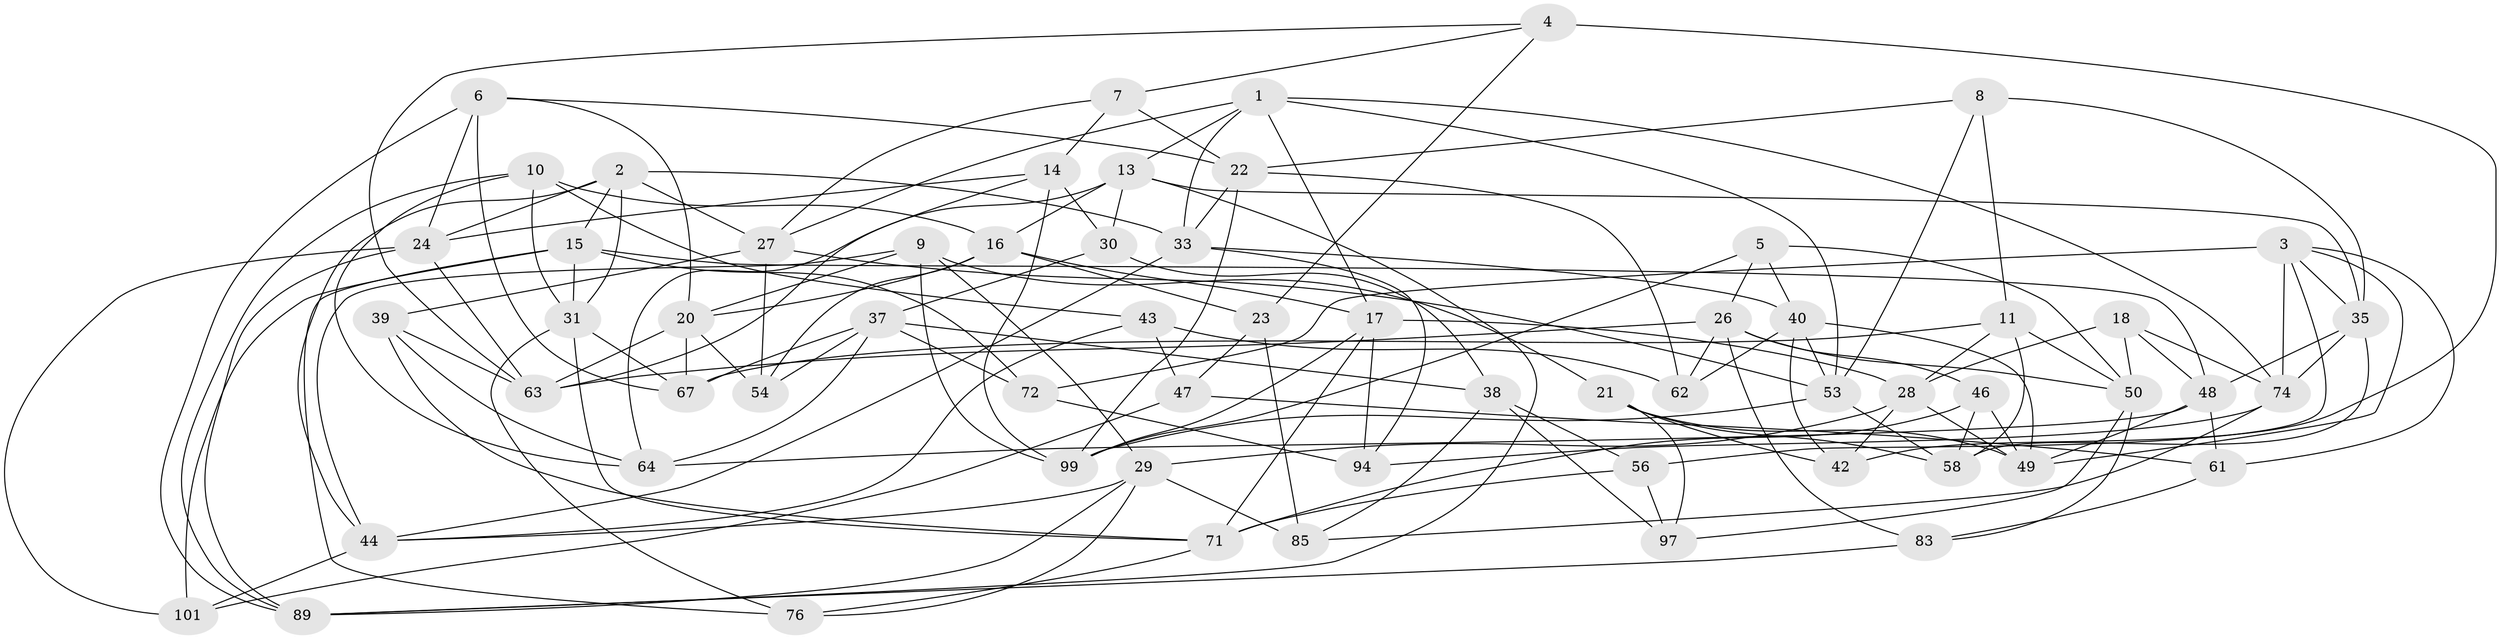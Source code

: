 // Generated by graph-tools (version 1.1) at 2025/52/02/27/25 19:52:30]
// undirected, 62 vertices, 158 edges
graph export_dot {
graph [start="1"]
  node [color=gray90,style=filled];
  1 [super="+34"];
  2 [super="+87"];
  3 [super="+12"];
  4;
  5;
  6 [super="+93"];
  7;
  8;
  9 [super="+91"];
  10 [super="+19"];
  11 [super="+98"];
  13 [super="+51"];
  14 [super="+90"];
  15 [super="+52"];
  16 [super="+25"];
  17 [super="+77"];
  18;
  20 [super="+82"];
  21 [super="+73"];
  22 [super="+55"];
  23;
  24 [super="+41"];
  26 [super="+88"];
  27 [super="+100"];
  28 [super="+57"];
  29 [super="+92"];
  30 [super="+32"];
  31 [super="+78"];
  33 [super="+45"];
  35 [super="+36"];
  37 [super="+75"];
  38 [super="+60"];
  39;
  40 [super="+66"];
  42;
  43;
  44 [super="+65"];
  46;
  47;
  48 [super="+59"];
  49 [super="+84"];
  50 [super="+69"];
  53 [super="+68"];
  54;
  56;
  58 [super="+79"];
  61;
  62;
  63 [super="+70"];
  64 [super="+80"];
  67 [super="+86"];
  71 [super="+81"];
  72;
  74 [super="+96"];
  76;
  83;
  85;
  89 [super="+95"];
  94;
  97;
  99 [super="+102"];
  101;
  1 -- 27;
  1 -- 13;
  1 -- 53;
  1 -- 74;
  1 -- 17;
  1 -- 33;
  2 -- 44;
  2 -- 24;
  2 -- 33;
  2 -- 27;
  2 -- 15;
  2 -- 31;
  3 -- 72;
  3 -- 56;
  3 -- 49;
  3 -- 74;
  3 -- 61;
  3 -- 35;
  4 -- 42;
  4 -- 23;
  4 -- 7;
  4 -- 63;
  5 -- 99;
  5 -- 26;
  5 -- 50;
  5 -- 40;
  6 -- 67 [weight=2];
  6 -- 22;
  6 -- 89;
  6 -- 24;
  6 -- 20;
  7 -- 27;
  7 -- 22;
  7 -- 14;
  8 -- 35;
  8 -- 22;
  8 -- 11;
  8 -- 53;
  9 -- 21 [weight=2];
  9 -- 29;
  9 -- 99;
  9 -- 44;
  9 -- 20;
  10 -- 64 [weight=2];
  10 -- 89;
  10 -- 16;
  10 -- 43;
  10 -- 31;
  11 -- 28;
  11 -- 58 [weight=2];
  11 -- 50;
  11 -- 67;
  13 -- 35;
  13 -- 89;
  13 -- 30;
  13 -- 63;
  13 -- 16;
  14 -- 64;
  14 -- 24;
  14 -- 30 [weight=2];
  14 -- 99;
  15 -- 101;
  15 -- 72;
  15 -- 76;
  15 -- 48;
  15 -- 31;
  16 -- 23;
  16 -- 17;
  16 -- 20;
  16 -- 54;
  17 -- 99;
  17 -- 71;
  17 -- 28;
  17 -- 94;
  18 -- 28;
  18 -- 50;
  18 -- 48;
  18 -- 74;
  20 -- 54;
  20 -- 67;
  20 -- 63;
  21 -- 97;
  21 -- 42;
  21 -- 49;
  21 -- 58;
  22 -- 62;
  22 -- 33;
  22 -- 99;
  23 -- 47;
  23 -- 85;
  24 -- 63;
  24 -- 101;
  24 -- 89;
  26 -- 63;
  26 -- 50;
  26 -- 62;
  26 -- 83;
  26 -- 46;
  27 -- 53;
  27 -- 54;
  27 -- 39;
  28 -- 49;
  28 -- 42;
  28 -- 29;
  29 -- 89;
  29 -- 85;
  29 -- 44;
  29 -- 76;
  30 -- 38 [weight=2];
  30 -- 37;
  31 -- 76;
  31 -- 71;
  31 -- 67;
  33 -- 94;
  33 -- 40;
  33 -- 44;
  35 -- 74;
  35 -- 48;
  35 -- 58;
  37 -- 54;
  37 -- 38;
  37 -- 72;
  37 -- 67;
  37 -- 64;
  38 -- 85;
  38 -- 56;
  38 -- 97;
  39 -- 63;
  39 -- 71;
  39 -- 64;
  40 -- 42;
  40 -- 49;
  40 -- 53;
  40 -- 62;
  43 -- 62;
  43 -- 47;
  43 -- 44;
  44 -- 101;
  46 -- 49;
  46 -- 71;
  46 -- 58;
  47 -- 101;
  47 -- 61;
  48 -- 64;
  48 -- 49;
  48 -- 61;
  50 -- 83;
  50 -- 97;
  53 -- 99;
  53 -- 58;
  56 -- 71;
  56 -- 97;
  61 -- 83;
  71 -- 76;
  72 -- 94;
  74 -- 85;
  74 -- 94;
  83 -- 89;
}
